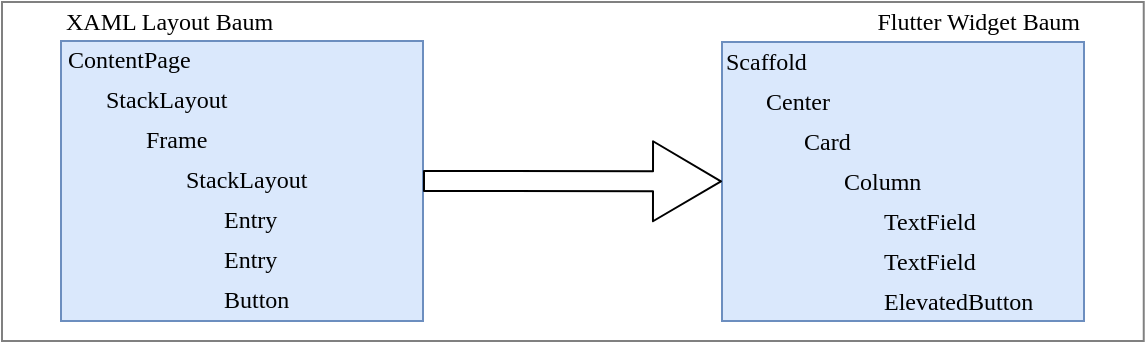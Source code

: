 <mxfile version="14.5.1" type="device"><diagram id="hkzTKz0mAsyA1U54Ja6D" name="Page-1"><mxGraphModel dx="1185" dy="866" grid="1" gridSize="10" guides="1" tooltips="1" connect="1" arrows="1" fold="1" page="1" pageScale="1" pageWidth="827" pageHeight="1169" math="0" shadow="0"><root><mxCell id="0"/><mxCell id="1" parent="0"/><mxCell id="1ChqsjuwGxIv0Ia1HvzU-1" value="" style="rounded=0;whiteSpace=wrap;html=1;strokeColor=#808080;fontSize=12;fontFamily=Times New Roman;" parent="1" vertex="1"><mxGeometry x="100" y="141" width="570.87" height="169.5" as="geometry"/></mxCell><mxCell id="1ChqsjuwGxIv0Ia1HvzU-17" value="" style="rounded=0;whiteSpace=wrap;html=1;align=left;fillColor=#dae8fc;strokeColor=#6c8ebf;fontFamily=Times New Roman;fontSize=12;" parent="1" vertex="1"><mxGeometry x="129.5" y="160.5" width="181" height="140" as="geometry"/></mxCell><mxCell id="1ChqsjuwGxIv0Ia1HvzU-3" value="XAML Layout Baum" style="text;html=1;strokeColor=none;fillColor=none;align=left;verticalAlign=middle;whiteSpace=wrap;rounded=0;fontFamily=Times New Roman;fontSize=12;" parent="1" vertex="1"><mxGeometry x="130" y="140.5" width="200" height="20" as="geometry"/></mxCell><mxCell id="1ChqsjuwGxIv0Ia1HvzU-4" value="Flutter Widget Baum" style="text;html=1;strokeColor=none;fillColor=none;align=right;verticalAlign=middle;whiteSpace=wrap;rounded=0;fontFamily=Times New Roman;fontSize=12;" parent="1" vertex="1"><mxGeometry x="519.63" y="141" width="121.37" height="20" as="geometry"/></mxCell><mxCell id="1ChqsjuwGxIv0Ia1HvzU-10" value="ContentPage" style="text;html=1;align=left;verticalAlign=middle;resizable=0;points=[];autosize=1;fontFamily=Times New Roman;fontSize=12;" parent="1" vertex="1"><mxGeometry x="130.5" y="160" width="80" height="20" as="geometry"/></mxCell><mxCell id="1ChqsjuwGxIv0Ia1HvzU-11" value="StackLayout" style="text;html=1;align=left;verticalAlign=middle;resizable=0;points=[];autosize=1;fontFamily=Times New Roman;fontSize=12;" parent="1" vertex="1"><mxGeometry x="150.185" y="180" width="80" height="20" as="geometry"/></mxCell><mxCell id="1ChqsjuwGxIv0Ia1HvzU-12" value="Frame" style="text;html=1;align=left;verticalAlign=middle;resizable=0;points=[];autosize=1;fontFamily=Times New Roman;fontSize=12;" parent="1" vertex="1"><mxGeometry x="169.87" y="200" width="50" height="20" as="geometry"/></mxCell><mxCell id="1ChqsjuwGxIv0Ia1HvzU-13" value="StackLayout" style="text;html=1;align=left;verticalAlign=middle;resizable=0;points=[];autosize=1;fontFamily=Times New Roman;fontSize=12;" parent="1" vertex="1"><mxGeometry x="189.555" y="220" width="80" height="20" as="geometry"/></mxCell><mxCell id="1ChqsjuwGxIv0Ia1HvzU-14" value="Entry" style="text;html=1;align=left;verticalAlign=middle;resizable=0;points=[];autosize=1;fontFamily=Times New Roman;fontSize=12;" parent="1" vertex="1"><mxGeometry x="209.24" y="240" width="40" height="20" as="geometry"/></mxCell><mxCell id="1ChqsjuwGxIv0Ia1HvzU-15" value="Entry" style="text;html=1;align=left;verticalAlign=middle;resizable=0;points=[];autosize=1;fontFamily=Times New Roman;fontSize=12;" parent="1" vertex="1"><mxGeometry x="209.24" y="260" width="40" height="20" as="geometry"/></mxCell><mxCell id="1ChqsjuwGxIv0Ia1HvzU-16" value="Button" style="text;html=1;align=left;verticalAlign=middle;resizable=0;points=[];autosize=1;fontFamily=Times New Roman;fontSize=12;" parent="1" vertex="1"><mxGeometry x="209.24" y="280" width="50" height="20" as="geometry"/></mxCell><mxCell id="1ChqsjuwGxIv0Ia1HvzU-18" value="" style="rounded=0;whiteSpace=wrap;html=1;align=left;fillColor=#dae8fc;strokeColor=#6c8ebf;fontFamily=Times New Roman;fontSize=12;" parent="1" vertex="1"><mxGeometry x="460" y="161" width="181" height="139.5" as="geometry"/></mxCell><mxCell id="1ChqsjuwGxIv0Ia1HvzU-19" value="Scaffold" style="text;html=1;align=left;verticalAlign=middle;resizable=0;points=[];autosize=1;fontFamily=Times New Roman;fontSize=12;" parent="1" vertex="1"><mxGeometry x="460" y="160.5" width="60" height="20" as="geometry"/></mxCell><mxCell id="1ChqsjuwGxIv0Ia1HvzU-20" value="Center" style="text;html=1;align=left;verticalAlign=middle;resizable=0;points=[];autosize=1;fontFamily=Times New Roman;fontSize=12;" parent="1" vertex="1"><mxGeometry x="479.685" y="180.5" width="50" height="20" as="geometry"/></mxCell><mxCell id="1ChqsjuwGxIv0Ia1HvzU-21" value="Card" style="text;html=1;align=left;verticalAlign=middle;resizable=0;points=[];autosize=1;fontFamily=Times New Roman;fontSize=12;" parent="1" vertex="1"><mxGeometry x="499.37" y="200.5" width="40" height="20" as="geometry"/></mxCell><mxCell id="1ChqsjuwGxIv0Ia1HvzU-22" value="Column" style="text;html=1;align=left;verticalAlign=middle;resizable=0;points=[];autosize=1;fontFamily=Times New Roman;fontSize=12;" parent="1" vertex="1"><mxGeometry x="519.055" y="220.5" width="50" height="20" as="geometry"/></mxCell><mxCell id="1ChqsjuwGxIv0Ia1HvzU-23" value="TextField" style="text;html=1;align=left;verticalAlign=middle;resizable=0;points=[];autosize=1;fontFamily=Times New Roman;fontSize=12;" parent="1" vertex="1"><mxGeometry x="538.74" y="240.5" width="60" height="20" as="geometry"/></mxCell><mxCell id="1ChqsjuwGxIv0Ia1HvzU-24" value="TextField" style="text;html=1;align=left;verticalAlign=middle;resizable=0;points=[];autosize=1;fontFamily=Times New Roman;fontSize=12;" parent="1" vertex="1"><mxGeometry x="538.74" y="260.5" width="60" height="20" as="geometry"/></mxCell><mxCell id="1ChqsjuwGxIv0Ia1HvzU-25" value="ElevatedButton" style="text;html=1;align=left;verticalAlign=middle;resizable=0;points=[];autosize=1;fontFamily=Times New Roman;fontSize=12;" parent="1" vertex="1"><mxGeometry x="538.74" y="280.5" width="90" height="20" as="geometry"/></mxCell><mxCell id="wTUfpxdva6Sxi3ocTehA-14" value="" style="endArrow=classic;html=1;fontFamily=Times New Roman;fontSize=12;exitX=1;exitY=0.5;exitDx=0;exitDy=0;shape=flexArrow;startSize=11;endSize=11;endWidth=29;" edge="1" parent="1" source="1ChqsjuwGxIv0Ia1HvzU-17" target="1ChqsjuwGxIv0Ia1HvzU-18"><mxGeometry width="50" height="50" relative="1" as="geometry"><mxPoint x="390" y="470" as="sourcePoint"/><mxPoint x="440" y="420" as="targetPoint"/></mxGeometry></mxCell></root></mxGraphModel></diagram></mxfile>